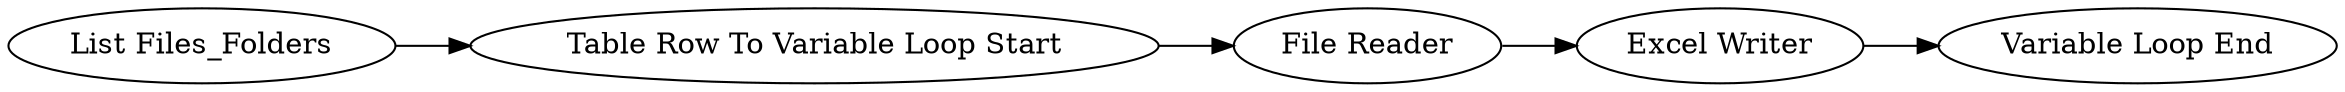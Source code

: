 digraph {
	3 -> 4
	5 -> 6
	1 -> 3
	4 -> 5
	5 [label="Excel Writer"]
	1 [label="List Files_Folders"]
	4 [label="File Reader"]
	6 [label="Variable Loop End"]
	3 [label="Table Row To Variable Loop Start"]
	rankdir=LR
}

